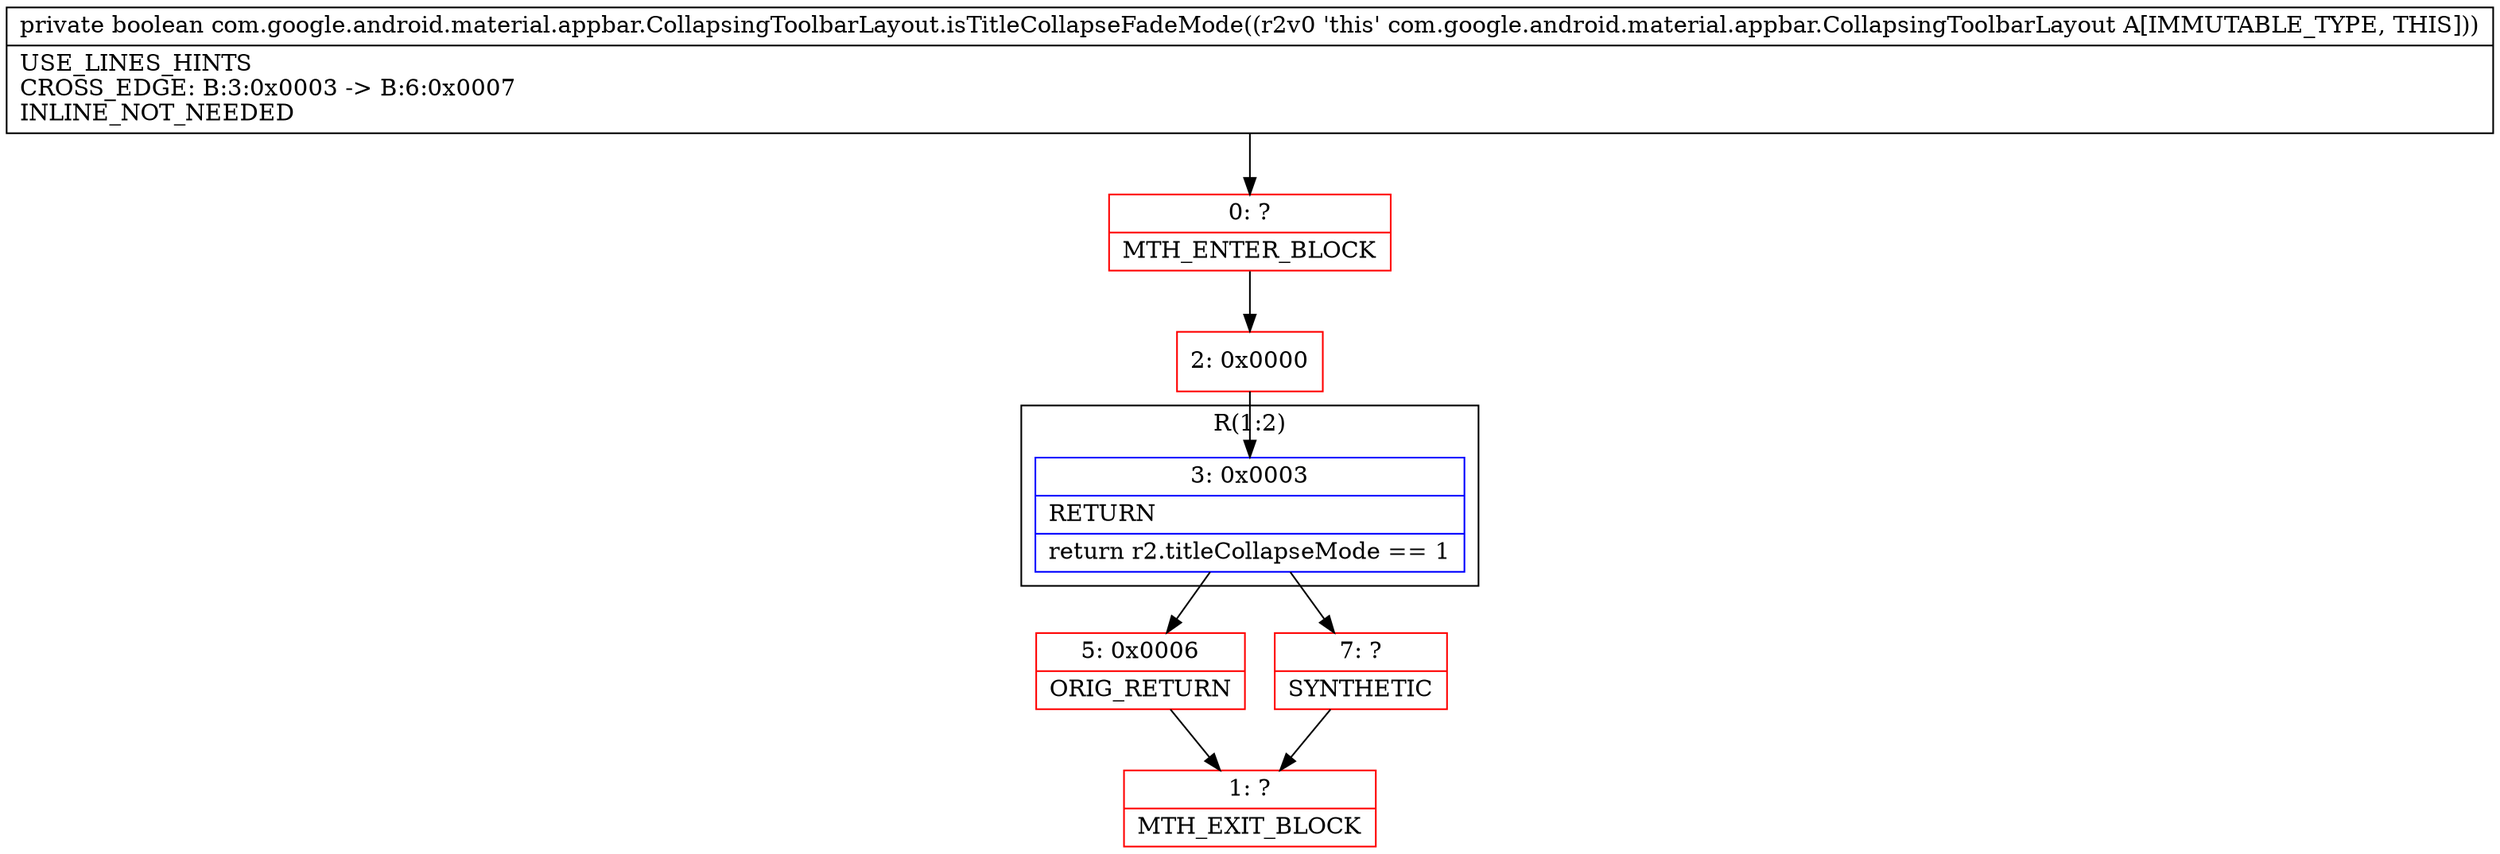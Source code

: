 digraph "CFG forcom.google.android.material.appbar.CollapsingToolbarLayout.isTitleCollapseFadeMode()Z" {
subgraph cluster_Region_616599573 {
label = "R(1:2)";
node [shape=record,color=blue];
Node_3 [shape=record,label="{3\:\ 0x0003|RETURN\l|return r2.titleCollapseMode == 1\l}"];
}
Node_0 [shape=record,color=red,label="{0\:\ ?|MTH_ENTER_BLOCK\l}"];
Node_2 [shape=record,color=red,label="{2\:\ 0x0000}"];
Node_5 [shape=record,color=red,label="{5\:\ 0x0006|ORIG_RETURN\l}"];
Node_1 [shape=record,color=red,label="{1\:\ ?|MTH_EXIT_BLOCK\l}"];
Node_7 [shape=record,color=red,label="{7\:\ ?|SYNTHETIC\l}"];
MethodNode[shape=record,label="{private boolean com.google.android.material.appbar.CollapsingToolbarLayout.isTitleCollapseFadeMode((r2v0 'this' com.google.android.material.appbar.CollapsingToolbarLayout A[IMMUTABLE_TYPE, THIS]))  | USE_LINES_HINTS\lCROSS_EDGE: B:3:0x0003 \-\> B:6:0x0007\lINLINE_NOT_NEEDED\l}"];
MethodNode -> Node_0;Node_3 -> Node_5;
Node_3 -> Node_7;
Node_0 -> Node_2;
Node_2 -> Node_3;
Node_5 -> Node_1;
Node_7 -> Node_1;
}

